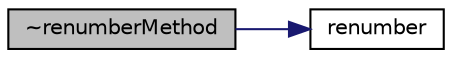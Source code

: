 digraph "~renumberMethod"
{
  bgcolor="transparent";
  edge [fontname="Helvetica",fontsize="10",labelfontname="Helvetica",labelfontsize="10"];
  node [fontname="Helvetica",fontsize="10",shape=record];
  rankdir="LR";
  Node1 [label="~renumberMethod",height=0.2,width=0.4,color="black", fillcolor="grey75", style="filled", fontcolor="black"];
  Node1 -> Node2 [color="midnightblue",fontsize="10",style="solid",fontname="Helvetica"];
  Node2 [label="renumber",height=0.2,width=0.4,color="black",URL="$a02167.html#aff86fbb718af38a202ebc68dd6206fe7",tooltip="Return the order in which cells need to be visited, i.e. "];
}
